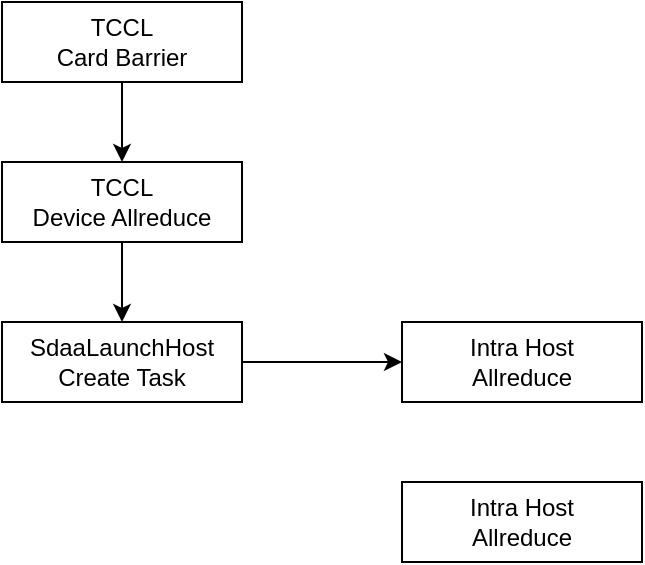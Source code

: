 <mxfile version="21.0.6" type="github">
  <diagram name="Page-1" id="EsT10xzCCeYcYSkJDmvW">
    <mxGraphModel dx="2074" dy="1156" grid="1" gridSize="10" guides="1" tooltips="1" connect="1" arrows="1" fold="1" page="1" pageScale="1" pageWidth="850" pageHeight="1100" math="0" shadow="0">
      <root>
        <mxCell id="0" />
        <mxCell id="1" parent="0" />
        <mxCell id="1WPlRurY3LXXzc_wm_BW-7" value="" style="edgeStyle=orthogonalEdgeStyle;rounded=0;orthogonalLoop=1;jettySize=auto;html=1;" edge="1" parent="1" source="1WPlRurY3LXXzc_wm_BW-1" target="1WPlRurY3LXXzc_wm_BW-4">
          <mxGeometry relative="1" as="geometry" />
        </mxCell>
        <mxCell id="1WPlRurY3LXXzc_wm_BW-1" value="TCCL&lt;br&gt;Device Allreduce" style="rounded=0;whiteSpace=wrap;html=1;" vertex="1" parent="1">
          <mxGeometry x="120" y="120" width="120" height="40" as="geometry" />
        </mxCell>
        <mxCell id="1WPlRurY3LXXzc_wm_BW-3" value="" style="edgeStyle=orthogonalEdgeStyle;rounded=0;orthogonalLoop=1;jettySize=auto;html=1;" edge="1" parent="1" source="1WPlRurY3LXXzc_wm_BW-2" target="1WPlRurY3LXXzc_wm_BW-1">
          <mxGeometry relative="1" as="geometry" />
        </mxCell>
        <mxCell id="1WPlRurY3LXXzc_wm_BW-2" value="TCCL&lt;br&gt;Card Barrier" style="rounded=0;whiteSpace=wrap;html=1;" vertex="1" parent="1">
          <mxGeometry x="120" y="40" width="120" height="40" as="geometry" />
        </mxCell>
        <mxCell id="1WPlRurY3LXXzc_wm_BW-6" value="" style="edgeStyle=orthogonalEdgeStyle;rounded=0;orthogonalLoop=1;jettySize=auto;html=1;" edge="1" parent="1" source="1WPlRurY3LXXzc_wm_BW-4" target="1WPlRurY3LXXzc_wm_BW-5">
          <mxGeometry relative="1" as="geometry" />
        </mxCell>
        <mxCell id="1WPlRurY3LXXzc_wm_BW-4" value="SdaaLaunchHost&lt;br&gt;Create Task" style="rounded=0;whiteSpace=wrap;html=1;" vertex="1" parent="1">
          <mxGeometry x="120" y="200" width="120" height="40" as="geometry" />
        </mxCell>
        <mxCell id="1WPlRurY3LXXzc_wm_BW-5" value="Intra Host&lt;br&gt;Allreduce" style="rounded=0;whiteSpace=wrap;html=1;" vertex="1" parent="1">
          <mxGeometry x="320" y="200" width="120" height="40" as="geometry" />
        </mxCell>
        <mxCell id="1WPlRurY3LXXzc_wm_BW-8" value="Intra Host&lt;br&gt;Allreduce" style="rounded=0;whiteSpace=wrap;html=1;" vertex="1" parent="1">
          <mxGeometry x="320" y="280" width="120" height="40" as="geometry" />
        </mxCell>
      </root>
    </mxGraphModel>
  </diagram>
</mxfile>
